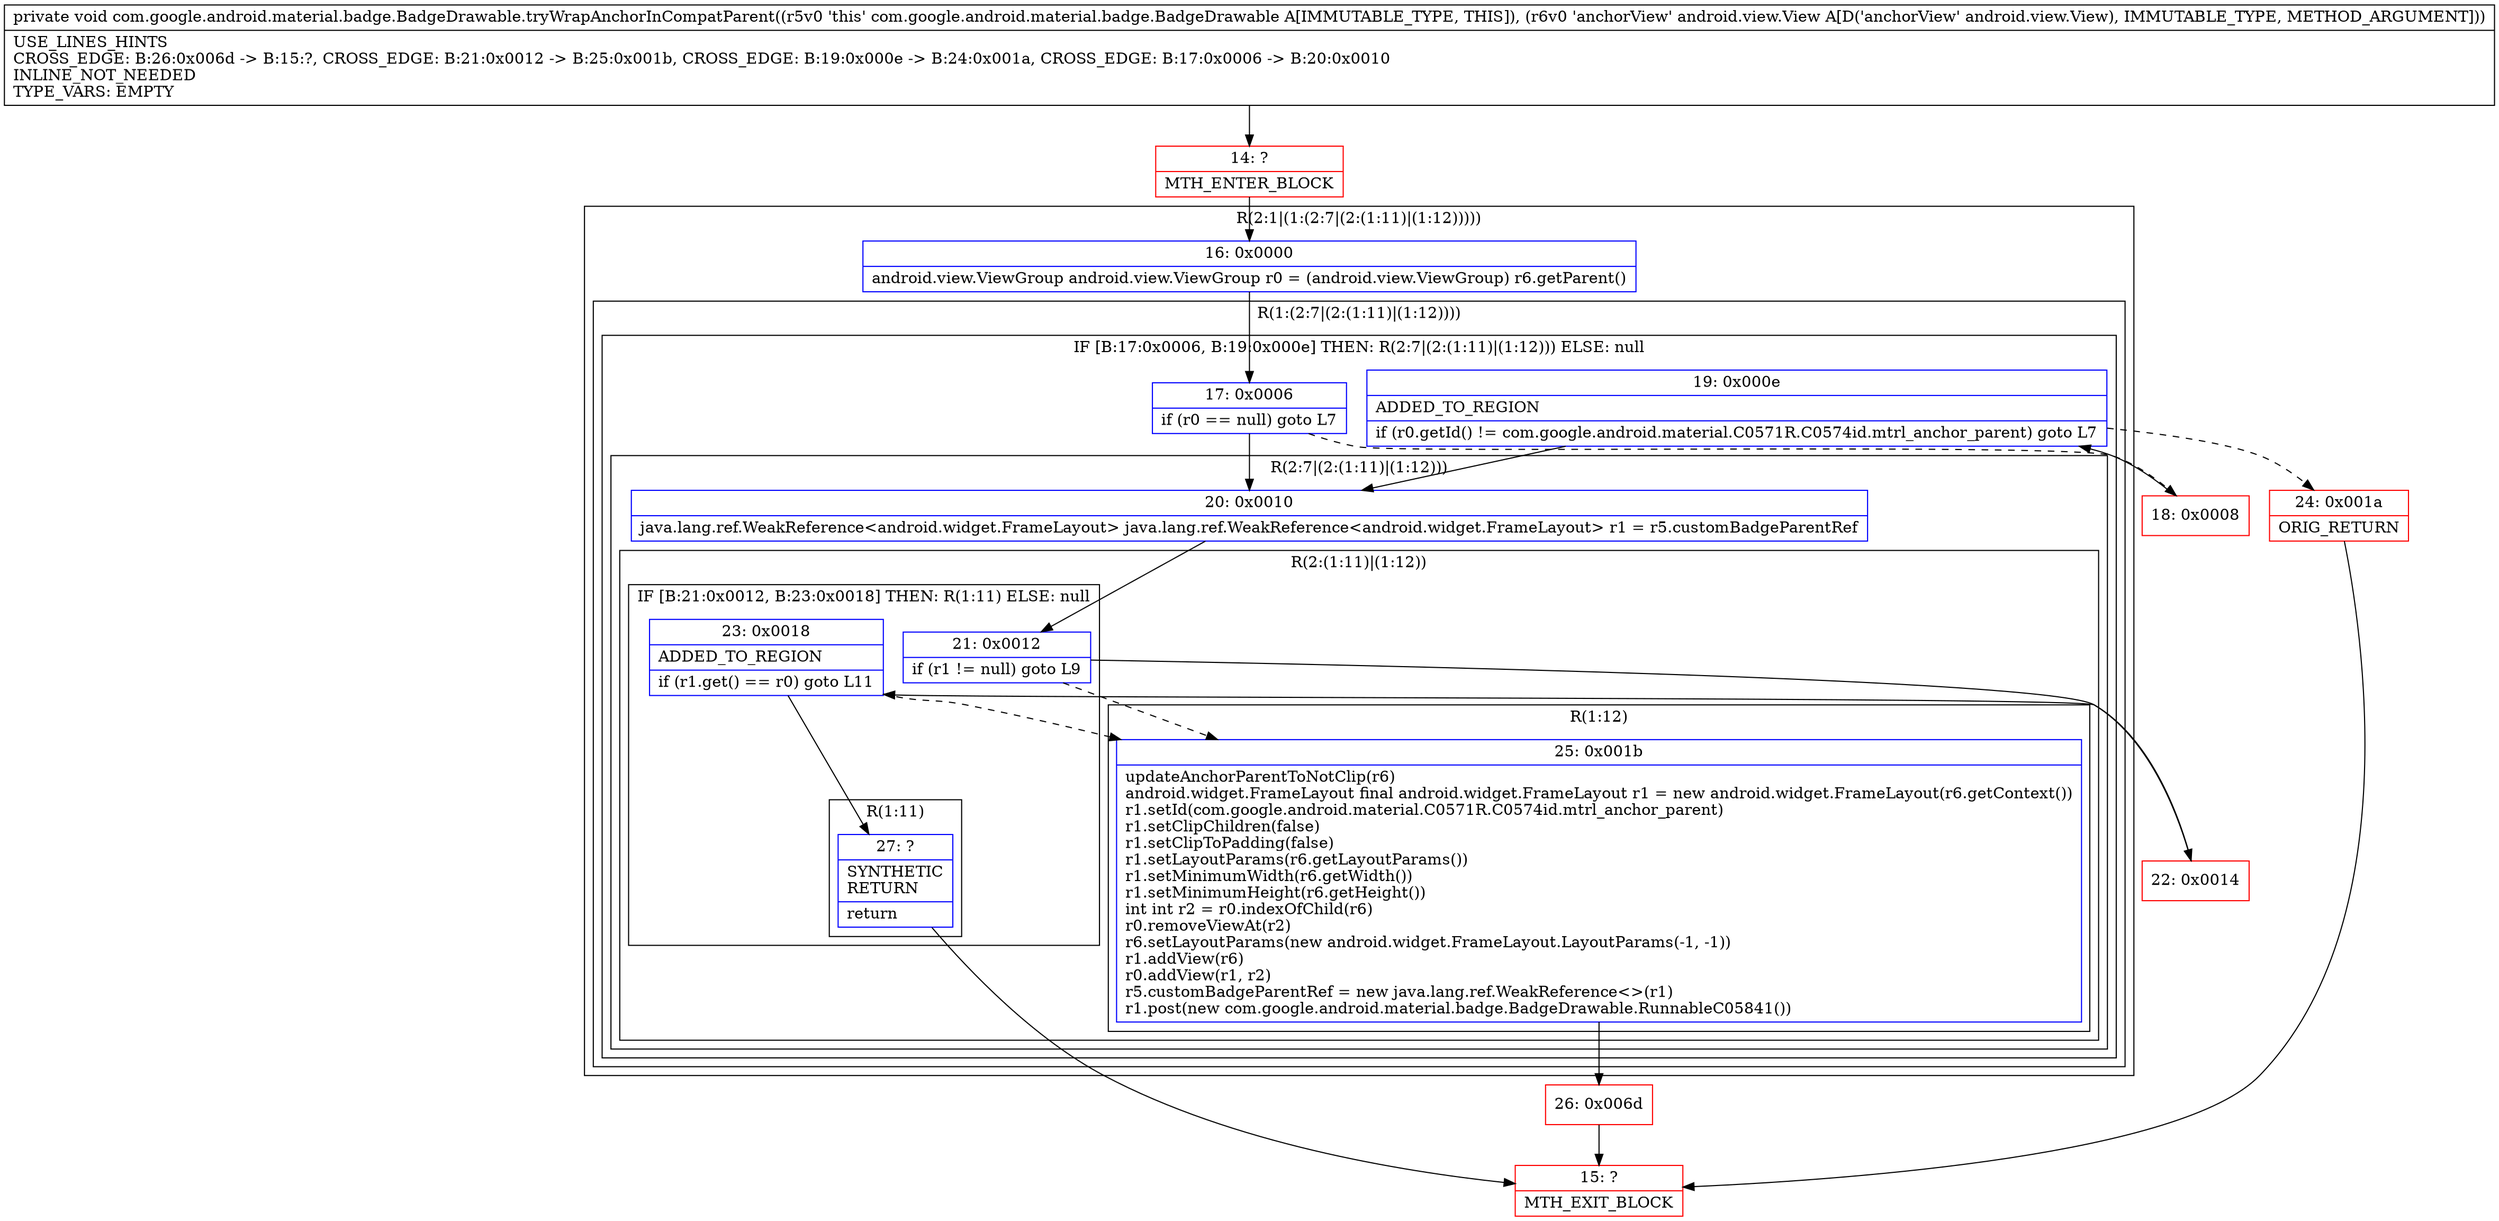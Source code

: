 digraph "CFG forcom.google.android.material.badge.BadgeDrawable.tryWrapAnchorInCompatParent(Landroid\/view\/View;)V" {
subgraph cluster_Region_1391212721 {
label = "R(2:1|(1:(2:7|(2:(1:11)|(1:12)))))";
node [shape=record,color=blue];
Node_16 [shape=record,label="{16\:\ 0x0000|android.view.ViewGroup android.view.ViewGroup r0 = (android.view.ViewGroup) r6.getParent()\l}"];
subgraph cluster_Region_1353013873 {
label = "R(1:(2:7|(2:(1:11)|(1:12))))";
node [shape=record,color=blue];
subgraph cluster_IfRegion_1314694865 {
label = "IF [B:17:0x0006, B:19:0x000e] THEN: R(2:7|(2:(1:11)|(1:12))) ELSE: null";
node [shape=record,color=blue];
Node_17 [shape=record,label="{17\:\ 0x0006|if (r0 == null) goto L7\l}"];
Node_19 [shape=record,label="{19\:\ 0x000e|ADDED_TO_REGION\l|if (r0.getId() != com.google.android.material.C0571R.C0574id.mtrl_anchor_parent) goto L7\l}"];
subgraph cluster_Region_1287193955 {
label = "R(2:7|(2:(1:11)|(1:12)))";
node [shape=record,color=blue];
Node_20 [shape=record,label="{20\:\ 0x0010|java.lang.ref.WeakReference\<android.widget.FrameLayout\> java.lang.ref.WeakReference\<android.widget.FrameLayout\> r1 = r5.customBadgeParentRef\l}"];
subgraph cluster_Region_1329390961 {
label = "R(2:(1:11)|(1:12))";
node [shape=record,color=blue];
subgraph cluster_IfRegion_839820863 {
label = "IF [B:21:0x0012, B:23:0x0018] THEN: R(1:11) ELSE: null";
node [shape=record,color=blue];
Node_21 [shape=record,label="{21\:\ 0x0012|if (r1 != null) goto L9\l}"];
Node_23 [shape=record,label="{23\:\ 0x0018|ADDED_TO_REGION\l|if (r1.get() == r0) goto L11\l}"];
subgraph cluster_Region_1090398626 {
label = "R(1:11)";
node [shape=record,color=blue];
Node_27 [shape=record,label="{27\:\ ?|SYNTHETIC\lRETURN\l|return\l}"];
}
}
subgraph cluster_Region_2141426582 {
label = "R(1:12)";
node [shape=record,color=blue];
Node_25 [shape=record,label="{25\:\ 0x001b|updateAnchorParentToNotClip(r6)\landroid.widget.FrameLayout final android.widget.FrameLayout r1 = new android.widget.FrameLayout(r6.getContext())\lr1.setId(com.google.android.material.C0571R.C0574id.mtrl_anchor_parent)\lr1.setClipChildren(false)\lr1.setClipToPadding(false)\lr1.setLayoutParams(r6.getLayoutParams())\lr1.setMinimumWidth(r6.getWidth())\lr1.setMinimumHeight(r6.getHeight())\lint int r2 = r0.indexOfChild(r6)\lr0.removeViewAt(r2)\lr6.setLayoutParams(new android.widget.FrameLayout.LayoutParams(\-1, \-1))\lr1.addView(r6)\lr0.addView(r1, r2)\lr5.customBadgeParentRef = new java.lang.ref.WeakReference\<\>(r1)\lr1.post(new com.google.android.material.badge.BadgeDrawable.RunnableC05841())\l}"];
}
}
}
}
}
}
Node_14 [shape=record,color=red,label="{14\:\ ?|MTH_ENTER_BLOCK\l}"];
Node_18 [shape=record,color=red,label="{18\:\ 0x0008}"];
Node_24 [shape=record,color=red,label="{24\:\ 0x001a|ORIG_RETURN\l}"];
Node_15 [shape=record,color=red,label="{15\:\ ?|MTH_EXIT_BLOCK\l}"];
Node_22 [shape=record,color=red,label="{22\:\ 0x0014}"];
Node_26 [shape=record,color=red,label="{26\:\ 0x006d}"];
MethodNode[shape=record,label="{private void com.google.android.material.badge.BadgeDrawable.tryWrapAnchorInCompatParent((r5v0 'this' com.google.android.material.badge.BadgeDrawable A[IMMUTABLE_TYPE, THIS]), (r6v0 'anchorView' android.view.View A[D('anchorView' android.view.View), IMMUTABLE_TYPE, METHOD_ARGUMENT]))  | USE_LINES_HINTS\lCROSS_EDGE: B:26:0x006d \-\> B:15:?, CROSS_EDGE: B:21:0x0012 \-\> B:25:0x001b, CROSS_EDGE: B:19:0x000e \-\> B:24:0x001a, CROSS_EDGE: B:17:0x0006 \-\> B:20:0x0010\lINLINE_NOT_NEEDED\lTYPE_VARS: EMPTY\l}"];
MethodNode -> Node_14;Node_16 -> Node_17;
Node_17 -> Node_18[style=dashed];
Node_17 -> Node_20;
Node_19 -> Node_20;
Node_19 -> Node_24[style=dashed];
Node_20 -> Node_21;
Node_21 -> Node_22;
Node_21 -> Node_25[style=dashed];
Node_23 -> Node_25[style=dashed];
Node_23 -> Node_27;
Node_27 -> Node_15;
Node_25 -> Node_26;
Node_14 -> Node_16;
Node_18 -> Node_19;
Node_24 -> Node_15;
Node_22 -> Node_23;
Node_26 -> Node_15;
}

